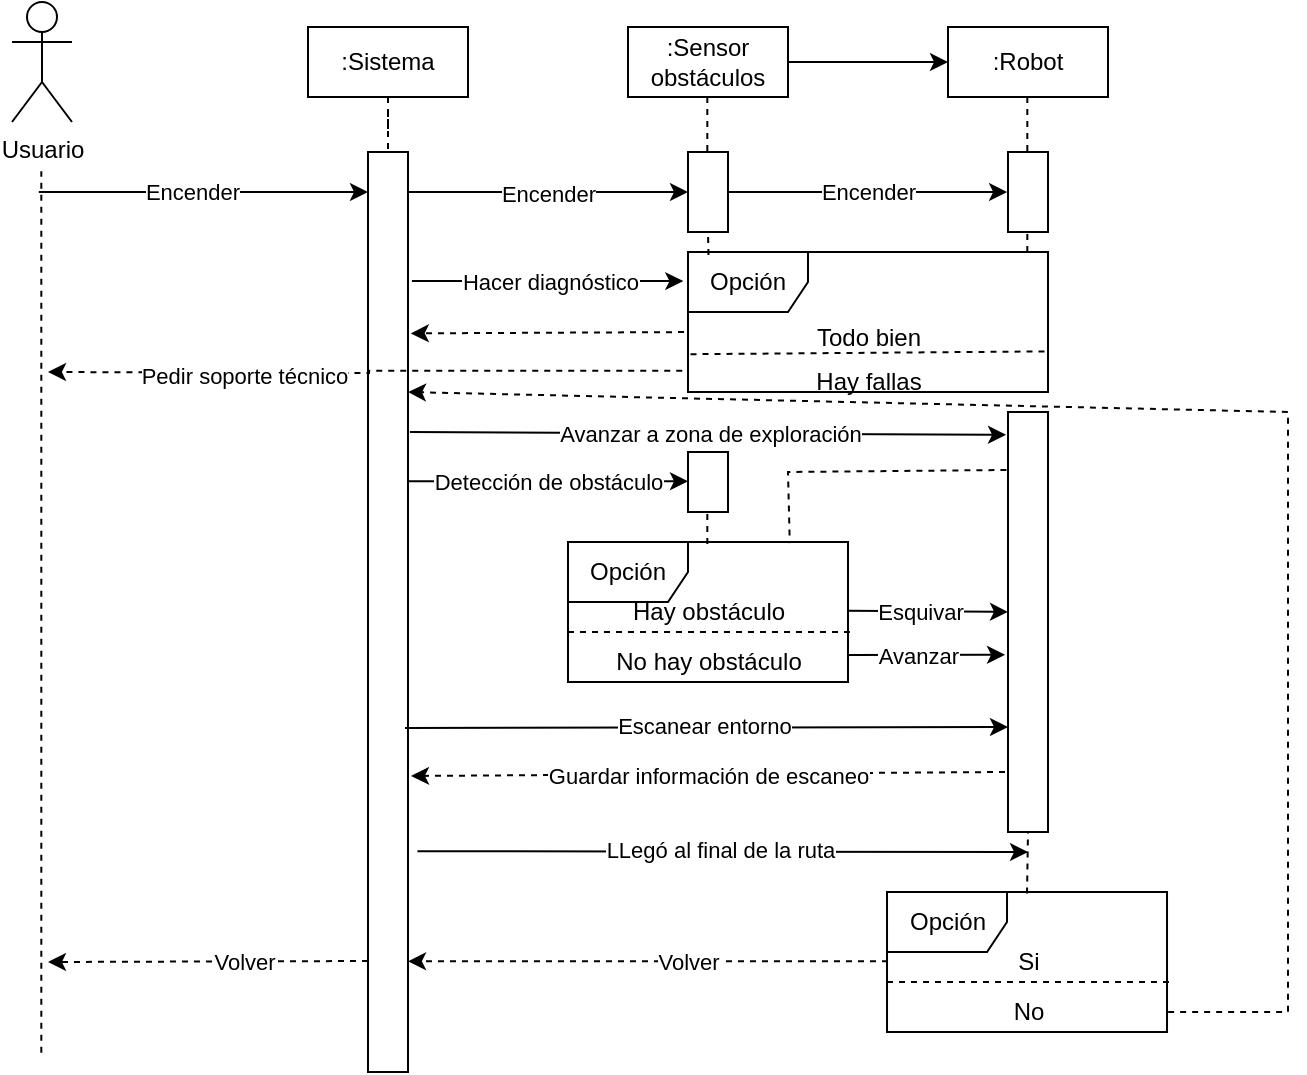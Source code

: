 <mxfile version="22.1.7" type="github">
  <diagram name="Página-1" id="Caj8OM1i9z9v3W6LQoLk">
    <mxGraphModel dx="880" dy="438" grid="1" gridSize="10" guides="1" tooltips="1" connect="1" arrows="1" fold="1" page="1" pageScale="1" pageWidth="827" pageHeight="1169" math="0" shadow="0">
      <root>
        <mxCell id="0" />
        <mxCell id="1" parent="0" />
        <mxCell id="Ti8KJf2Oc6nyAPPUHAU4-31" value="" style="endArrow=classic;html=1;rounded=0;exitX=-0.011;exitY=0.572;exitDx=0;exitDy=0;exitPerimeter=0;entryX=1.098;entryY=0.17;entryDx=0;entryDy=0;entryPerimeter=0;dashed=1;" edge="1" parent="1" source="Ti8KJf2Oc6nyAPPUHAU4-64">
          <mxGeometry width="50" height="50" relative="1" as="geometry">
            <mxPoint x="360.0" y="780.69" as="sourcePoint" />
            <mxPoint x="241.4" y="780.69" as="targetPoint" />
          </mxGeometry>
        </mxCell>
        <mxCell id="Ti8KJf2Oc6nyAPPUHAU4-2" value="Usuario" style="shape=umlActor;verticalLabelPosition=bottom;verticalAlign=top;html=1;outlineConnect=0;" vertex="1" parent="1">
          <mxGeometry x="42" y="615" width="30" height="60" as="geometry" />
        </mxCell>
        <mxCell id="Ti8KJf2Oc6nyAPPUHAU4-8" value="" style="endArrow=none;html=1;rounded=0;dashed=1;" edge="1" parent="1">
          <mxGeometry width="50" height="50" relative="1" as="geometry">
            <mxPoint x="56.66" y="1140.413" as="sourcePoint" />
            <mxPoint x="56.66" y="699.58" as="targetPoint" />
          </mxGeometry>
        </mxCell>
        <mxCell id="Ti8KJf2Oc6nyAPPUHAU4-11" value="" style="edgeStyle=orthogonalEdgeStyle;rounded=0;orthogonalLoop=1;jettySize=auto;html=1;endArrow=none;endFill=0;dashed=1;" edge="1" parent="1" source="Ti8KJf2Oc6nyAPPUHAU4-9" target="Ti8KJf2Oc6nyAPPUHAU4-10">
          <mxGeometry relative="1" as="geometry" />
        </mxCell>
        <mxCell id="Ti8KJf2Oc6nyAPPUHAU4-9" value=":Sistema" style="rounded=0;whiteSpace=wrap;html=1;" vertex="1" parent="1">
          <mxGeometry x="190" y="627.5" width="80" height="35" as="geometry" />
        </mxCell>
        <mxCell id="Ti8KJf2Oc6nyAPPUHAU4-10" value="" style="whiteSpace=wrap;html=1;rounded=0;" vertex="1" parent="1">
          <mxGeometry x="220" y="690" width="20" height="460" as="geometry" />
        </mxCell>
        <mxCell id="Ti8KJf2Oc6nyAPPUHAU4-12" value="" style="endArrow=classic;html=1;rounded=0;entryX=0.029;entryY=0.061;entryDx=0;entryDy=0;entryPerimeter=0;" edge="1" parent="1">
          <mxGeometry width="50" height="50" relative="1" as="geometry">
            <mxPoint x="55.42" y="710" as="sourcePoint" />
            <mxPoint x="220.0" y="710" as="targetPoint" />
          </mxGeometry>
        </mxCell>
        <mxCell id="Ti8KJf2Oc6nyAPPUHAU4-21" value="Encender" style="edgeLabel;html=1;align=center;verticalAlign=middle;resizable=0;points=[];" vertex="1" connectable="0" parent="Ti8KJf2Oc6nyAPPUHAU4-12">
          <mxGeometry x="-0.073" relative="1" as="geometry">
            <mxPoint as="offset" />
          </mxGeometry>
        </mxCell>
        <mxCell id="Ti8KJf2Oc6nyAPPUHAU4-16" value="" style="edgeStyle=orthogonalEdgeStyle;rounded=0;orthogonalLoop=1;jettySize=auto;html=1;" edge="1" parent="1" source="Ti8KJf2Oc6nyAPPUHAU4-13" target="Ti8KJf2Oc6nyAPPUHAU4-15">
          <mxGeometry relative="1" as="geometry" />
        </mxCell>
        <mxCell id="Ti8KJf2Oc6nyAPPUHAU4-13" value=":Sensor obstáculos" style="rounded=0;whiteSpace=wrap;html=1;" vertex="1" parent="1">
          <mxGeometry x="350" y="627.5" width="80" height="35" as="geometry" />
        </mxCell>
        <mxCell id="Ti8KJf2Oc6nyAPPUHAU4-15" value=":Robot" style="rounded=0;whiteSpace=wrap;html=1;" vertex="1" parent="1">
          <mxGeometry x="510" y="627.5" width="80" height="35" as="geometry" />
        </mxCell>
        <mxCell id="Ti8KJf2Oc6nyAPPUHAU4-18" value="" style="edgeStyle=orthogonalEdgeStyle;rounded=0;orthogonalLoop=1;jettySize=auto;html=1;endArrow=none;endFill=0;dashed=1;" edge="1" parent="1">
          <mxGeometry relative="1" as="geometry">
            <mxPoint x="549.66" y="662.5" as="sourcePoint" />
            <mxPoint x="549.66" y="690.5" as="targetPoint" />
          </mxGeometry>
        </mxCell>
        <mxCell id="Ti8KJf2Oc6nyAPPUHAU4-19" value="" style="edgeStyle=orthogonalEdgeStyle;rounded=0;orthogonalLoop=1;jettySize=auto;html=1;endArrow=none;endFill=0;dashed=1;" edge="1" parent="1">
          <mxGeometry relative="1" as="geometry">
            <mxPoint x="389.66" y="662.5" as="sourcePoint" />
            <mxPoint x="389.66" y="690.5" as="targetPoint" />
          </mxGeometry>
        </mxCell>
        <mxCell id="Ti8KJf2Oc6nyAPPUHAU4-22" value="" style="whiteSpace=wrap;html=1;rounded=0;" vertex="1" parent="1">
          <mxGeometry x="540" y="820" width="20" height="210" as="geometry" />
        </mxCell>
        <mxCell id="Ti8KJf2Oc6nyAPPUHAU4-23" value="" style="whiteSpace=wrap;html=1;rounded=0;" vertex="1" parent="1">
          <mxGeometry x="380" y="690" width="20" height="40" as="geometry" />
        </mxCell>
        <mxCell id="Ti8KJf2Oc6nyAPPUHAU4-25" value="" style="endArrow=classic;html=1;rounded=0;entryX=0;entryY=0.5;entryDx=0;entryDy=0;exitX=-0.109;exitY=0.432;exitDx=0;exitDy=0;exitPerimeter=0;" edge="1" parent="1" target="Ti8KJf2Oc6nyAPPUHAU4-23">
          <mxGeometry width="50" height="50" relative="1" as="geometry">
            <mxPoint x="240" y="710" as="sourcePoint" />
            <mxPoint x="271.96" y="750.69" as="targetPoint" />
          </mxGeometry>
        </mxCell>
        <mxCell id="Ti8KJf2Oc6nyAPPUHAU4-26" value="" style="endArrow=classic;html=1;rounded=0;exitX=0.995;exitY=0.329;exitDx=0;exitDy=0;exitPerimeter=0;" edge="1" parent="1">
          <mxGeometry width="50" height="50" relative="1" as="geometry">
            <mxPoint x="400.45" y="710" as="sourcePoint" />
            <mxPoint x="539.55" y="710.0" as="targetPoint" />
          </mxGeometry>
        </mxCell>
        <mxCell id="Ti8KJf2Oc6nyAPPUHAU4-27" value="Encender" style="edgeLabel;html=1;align=center;verticalAlign=middle;resizable=0;points=[];" vertex="1" connectable="0" parent="1">
          <mxGeometry x="310" y="670" as="geometry">
            <mxPoint y="41" as="offset" />
          </mxGeometry>
        </mxCell>
        <mxCell id="Ti8KJf2Oc6nyAPPUHAU4-28" value="Encender" style="edgeLabel;html=1;align=center;verticalAlign=middle;resizable=0;points=[];" vertex="1" connectable="0" parent="1">
          <mxGeometry x="470" y="710" as="geometry" />
        </mxCell>
        <mxCell id="Ti8KJf2Oc6nyAPPUHAU4-29" value="" style="endArrow=classic;html=1;rounded=0;exitX=1.098;exitY=0.149;exitDx=0;exitDy=0;exitPerimeter=0;entryX=-0.013;entryY=0.208;entryDx=0;entryDy=0;entryPerimeter=0;" edge="1" parent="1" target="Ti8KJf2Oc6nyAPPUHAU4-64">
          <mxGeometry width="50" height="50" relative="1" as="geometry">
            <mxPoint x="241.96" y="754.56" as="sourcePoint" />
            <mxPoint x="540" y="753.18" as="targetPoint" />
          </mxGeometry>
        </mxCell>
        <mxCell id="Ti8KJf2Oc6nyAPPUHAU4-30" value="Hacer diagnóstico" style="edgeLabel;html=1;align=center;verticalAlign=middle;resizable=0;points=[];" vertex="1" connectable="0" parent="Ti8KJf2Oc6nyAPPUHAU4-29">
          <mxGeometry x="-0.051" relative="1" as="geometry">
            <mxPoint x="4" as="offset" />
          </mxGeometry>
        </mxCell>
        <mxCell id="Ti8KJf2Oc6nyAPPUHAU4-38" style="edgeStyle=orthogonalEdgeStyle;rounded=0;orthogonalLoop=1;jettySize=auto;html=1;exitX=-0.016;exitY=0.848;exitDx=0;exitDy=0;exitPerimeter=0;dashed=1;" edge="1" parent="1" source="Ti8KJf2Oc6nyAPPUHAU4-64">
          <mxGeometry relative="1" as="geometry">
            <mxPoint x="361.26" y="799.36" as="sourcePoint" />
            <mxPoint x="60" y="800" as="targetPoint" />
          </mxGeometry>
        </mxCell>
        <mxCell id="Ti8KJf2Oc6nyAPPUHAU4-39" value="Pedir soporte técnico" style="edgeLabel;html=1;align=center;verticalAlign=middle;resizable=0;points=[];" vertex="1" connectable="0" parent="Ti8KJf2Oc6nyAPPUHAU4-38">
          <mxGeometry x="0.385" y="1" relative="1" as="geometry">
            <mxPoint as="offset" />
          </mxGeometry>
        </mxCell>
        <mxCell id="Ti8KJf2Oc6nyAPPUHAU4-40" value="" style="endArrow=classic;html=1;rounded=0;exitX=1.098;exitY=0.149;exitDx=0;exitDy=0;exitPerimeter=0;entryX=0;entryY=0.152;entryDx=0;entryDy=0;entryPerimeter=0;" edge="1" parent="1">
          <mxGeometry width="50" height="50" relative="1" as="geometry">
            <mxPoint x="240.98" y="830" as="sourcePoint" />
            <mxPoint x="539.02" y="831.38" as="targetPoint" />
          </mxGeometry>
        </mxCell>
        <mxCell id="Ti8KJf2Oc6nyAPPUHAU4-41" value="Avanzar a zona de exploración" style="edgeLabel;html=1;align=center;verticalAlign=middle;resizable=0;points=[];" vertex="1" connectable="0" parent="Ti8KJf2Oc6nyAPPUHAU4-40">
          <mxGeometry x="-0.051" relative="1" as="geometry">
            <mxPoint x="8" as="offset" />
          </mxGeometry>
        </mxCell>
        <mxCell id="Ti8KJf2Oc6nyAPPUHAU4-45" value="Opción" style="shape=umlFrame;whiteSpace=wrap;html=1;pointerEvents=0;" vertex="1" parent="1">
          <mxGeometry x="320" y="885" width="140" height="70" as="geometry" />
        </mxCell>
        <mxCell id="Ti8KJf2Oc6nyAPPUHAU4-46" value="" style="endArrow=none;dashed=1;html=1;rounded=0;entryX=1.007;entryY=0.667;entryDx=0;entryDy=0;entryPerimeter=0;" edge="1" parent="1">
          <mxGeometry width="50" height="50" relative="1" as="geometry">
            <mxPoint x="320" y="930" as="sourcePoint" />
            <mxPoint x="460.98" y="930.03" as="targetPoint" />
          </mxGeometry>
        </mxCell>
        <mxCell id="Ti8KJf2Oc6nyAPPUHAU4-47" value="" style="endArrow=classic;html=1;rounded=0;entryX=0;entryY=0.476;entryDx=0;entryDy=0;entryPerimeter=0;" edge="1" parent="1" target="Ti8KJf2Oc6nyAPPUHAU4-22">
          <mxGeometry width="50" height="50" relative="1" as="geometry">
            <mxPoint x="460" y="919.33" as="sourcePoint" />
            <mxPoint x="290" y="869.33" as="targetPoint" />
          </mxGeometry>
        </mxCell>
        <mxCell id="Ti8KJf2Oc6nyAPPUHAU4-53" value="Esquivar" style="edgeLabel;html=1;align=center;verticalAlign=middle;resizable=0;points=[];" vertex="1" connectable="0" parent="Ti8KJf2Oc6nyAPPUHAU4-47">
          <mxGeometry x="-0.106" relative="1" as="geometry">
            <mxPoint as="offset" />
          </mxGeometry>
        </mxCell>
        <mxCell id="Ti8KJf2Oc6nyAPPUHAU4-49" value="Hay obstáculo" style="text;html=1;align=center;verticalAlign=middle;resizable=0;points=[];autosize=1;strokeColor=none;fillColor=none;" vertex="1" parent="1">
          <mxGeometry x="340" y="905" width="100" height="30" as="geometry" />
        </mxCell>
        <mxCell id="Ti8KJf2Oc6nyAPPUHAU4-52" value="No hay obstáculo" style="text;html=1;align=center;verticalAlign=middle;resizable=0;points=[];autosize=1;strokeColor=none;fillColor=none;" vertex="1" parent="1">
          <mxGeometry x="330" y="930" width="120" height="30" as="geometry" />
        </mxCell>
        <mxCell id="Ti8KJf2Oc6nyAPPUHAU4-56" value="" style="endArrow=classic;html=1;rounded=0;entryX=-0.074;entryY=0.578;entryDx=0;entryDy=0;entryPerimeter=0;" edge="1" parent="1" target="Ti8KJf2Oc6nyAPPUHAU4-22">
          <mxGeometry width="50" height="50" relative="1" as="geometry">
            <mxPoint x="460" y="941.49" as="sourcePoint" />
            <mxPoint x="540" y="940.8" as="targetPoint" />
          </mxGeometry>
        </mxCell>
        <mxCell id="Ti8KJf2Oc6nyAPPUHAU4-57" value="Avanzar" style="edgeLabel;html=1;align=center;verticalAlign=middle;resizable=0;points=[];" vertex="1" connectable="0" parent="Ti8KJf2Oc6nyAPPUHAU4-56">
          <mxGeometry x="-0.106" relative="1" as="geometry">
            <mxPoint as="offset" />
          </mxGeometry>
        </mxCell>
        <mxCell id="Ti8KJf2Oc6nyAPPUHAU4-59" value="" style="whiteSpace=wrap;html=1;rounded=0;" vertex="1" parent="1">
          <mxGeometry x="380" y="840" width="20" height="30" as="geometry" />
        </mxCell>
        <mxCell id="Ti8KJf2Oc6nyAPPUHAU4-60" value="" style="endArrow=classic;html=1;rounded=0;entryX=0;entryY=0.5;entryDx=0;entryDy=0;exitX=-0.109;exitY=0.432;exitDx=0;exitDy=0;exitPerimeter=0;" edge="1" parent="1">
          <mxGeometry width="50" height="50" relative="1" as="geometry">
            <mxPoint x="240" y="854.66" as="sourcePoint" />
            <mxPoint x="380" y="854.66" as="targetPoint" />
          </mxGeometry>
        </mxCell>
        <mxCell id="Ti8KJf2Oc6nyAPPUHAU4-61" value="Detección de obstáculo" style="edgeLabel;html=1;align=center;verticalAlign=middle;resizable=0;points=[];" vertex="1" connectable="0" parent="Ti8KJf2Oc6nyAPPUHAU4-60">
          <mxGeometry x="-0.046" y="1" relative="1" as="geometry">
            <mxPoint x="3" y="1" as="offset" />
          </mxGeometry>
        </mxCell>
        <mxCell id="Ti8KJf2Oc6nyAPPUHAU4-63" value="" style="whiteSpace=wrap;html=1;rounded=0;" vertex="1" parent="1">
          <mxGeometry x="540" y="690" width="20" height="40" as="geometry" />
        </mxCell>
        <mxCell id="Ti8KJf2Oc6nyAPPUHAU4-64" value="Opción" style="shape=umlFrame;whiteSpace=wrap;html=1;pointerEvents=0;" vertex="1" parent="1">
          <mxGeometry x="380" y="740" width="180" height="70" as="geometry" />
        </mxCell>
        <mxCell id="Ti8KJf2Oc6nyAPPUHAU4-65" value="" style="endArrow=none;dashed=1;html=1;rounded=0;entryX=0.996;entryY=0.71;entryDx=0;entryDy=0;entryPerimeter=0;exitX=0.007;exitY=0.73;exitDx=0;exitDy=0;exitPerimeter=0;" edge="1" parent="1" source="Ti8KJf2Oc6nyAPPUHAU4-64" target="Ti8KJf2Oc6nyAPPUHAU4-64">
          <mxGeometry width="50" height="50" relative="1" as="geometry">
            <mxPoint x="410" y="790" as="sourcePoint" />
            <mxPoint x="550.98" y="790.03" as="targetPoint" />
          </mxGeometry>
        </mxCell>
        <mxCell id="Ti8KJf2Oc6nyAPPUHAU4-66" value="Todo bien" style="text;html=1;align=center;verticalAlign=middle;resizable=0;points=[];autosize=1;strokeColor=none;fillColor=none;" vertex="1" parent="1">
          <mxGeometry x="430" y="768" width="80" height="30" as="geometry" />
        </mxCell>
        <mxCell id="Ti8KJf2Oc6nyAPPUHAU4-67" value="Hay fallas" style="text;html=1;align=center;verticalAlign=middle;resizable=0;points=[];autosize=1;strokeColor=none;fillColor=none;" vertex="1" parent="1">
          <mxGeometry x="430" y="790" width="80" height="30" as="geometry" />
        </mxCell>
        <mxCell id="Ti8KJf2Oc6nyAPPUHAU4-68" value="" style="endArrow=none;dashed=1;html=1;rounded=0;entryX=0.5;entryY=1;entryDx=0;entryDy=0;exitX=0.057;exitY=0.021;exitDx=0;exitDy=0;exitPerimeter=0;" edge="1" parent="1" source="Ti8KJf2Oc6nyAPPUHAU4-64" target="Ti8KJf2Oc6nyAPPUHAU4-23">
          <mxGeometry width="50" height="50" relative="1" as="geometry">
            <mxPoint x="300" y="810" as="sourcePoint" />
            <mxPoint x="350" y="760" as="targetPoint" />
          </mxGeometry>
        </mxCell>
        <mxCell id="Ti8KJf2Oc6nyAPPUHAU4-69" value="" style="endArrow=none;dashed=1;html=1;rounded=0;entryX=0.5;entryY=1;entryDx=0;entryDy=0;exitX=0.057;exitY=0.021;exitDx=0;exitDy=0;exitPerimeter=0;" edge="1" parent="1">
          <mxGeometry width="50" height="50" relative="1" as="geometry">
            <mxPoint x="549.66" y="740" as="sourcePoint" />
            <mxPoint x="549.66" y="729" as="targetPoint" />
          </mxGeometry>
        </mxCell>
        <mxCell id="Ti8KJf2Oc6nyAPPUHAU4-70" value="" style="endArrow=none;dashed=1;html=1;rounded=0;entryX=0.5;entryY=1;entryDx=0;entryDy=0;exitX=0.057;exitY=0.021;exitDx=0;exitDy=0;exitPerimeter=0;" edge="1" parent="1">
          <mxGeometry width="50" height="50" relative="1" as="geometry">
            <mxPoint x="389.66" y="886" as="sourcePoint" />
            <mxPoint x="389.66" y="870" as="targetPoint" />
          </mxGeometry>
        </mxCell>
        <mxCell id="Ti8KJf2Oc6nyAPPUHAU4-71" value="" style="endArrow=none;dashed=1;html=1;strokeWidth=1;rounded=0;exitX=-0.04;exitY=0.138;exitDx=0;exitDy=0;exitPerimeter=0;entryX=0.792;entryY=0.008;entryDx=0;entryDy=0;entryPerimeter=0;" edge="1" parent="1" source="Ti8KJf2Oc6nyAPPUHAU4-22" target="Ti8KJf2Oc6nyAPPUHAU4-45">
          <mxGeometry width="50" height="50" relative="1" as="geometry">
            <mxPoint x="300" y="950" as="sourcePoint" />
            <mxPoint x="410" y="866" as="targetPoint" />
            <Array as="points">
              <mxPoint x="430" y="850" />
            </Array>
          </mxGeometry>
        </mxCell>
        <mxCell id="Ti8KJf2Oc6nyAPPUHAU4-74" value="" style="endArrow=classic;html=1;rounded=0;exitX=0.926;exitY=0.626;exitDx=0;exitDy=0;exitPerimeter=0;entryX=0;entryY=0.75;entryDx=0;entryDy=0;" edge="1" parent="1" source="Ti8KJf2Oc6nyAPPUHAU4-10" target="Ti8KJf2Oc6nyAPPUHAU4-22">
          <mxGeometry width="50" height="50" relative="1" as="geometry">
            <mxPoint x="481.28" y="939.18" as="sourcePoint" />
            <mxPoint x="431.28" y="989.18" as="targetPoint" />
          </mxGeometry>
        </mxCell>
        <mxCell id="Ti8KJf2Oc6nyAPPUHAU4-75" value="Escanear entorno" style="edgeLabel;html=1;align=center;verticalAlign=middle;resizable=0;points=[];" vertex="1" connectable="0" parent="Ti8KJf2Oc6nyAPPUHAU4-74">
          <mxGeometry x="-0.068" y="-2" relative="1" as="geometry">
            <mxPoint x="9" y="-3" as="offset" />
          </mxGeometry>
        </mxCell>
        <mxCell id="Ti8KJf2Oc6nyAPPUHAU4-78" value="" style="endArrow=classic;html=1;rounded=0;exitX=1.133;exitY=0.646;exitDx=0;exitDy=0;exitPerimeter=0;entryX=0;entryY=0.5;entryDx=0;entryDy=0;dashed=1;" edge="1" parent="1">
          <mxGeometry width="50" height="50" relative="1" as="geometry">
            <mxPoint x="538.5" y="1000" as="sourcePoint" />
            <mxPoint x="241.5" y="1002" as="targetPoint" />
          </mxGeometry>
        </mxCell>
        <mxCell id="Ti8KJf2Oc6nyAPPUHAU4-79" value="Guardar información de escaneo" style="edgeLabel;html=1;align=center;verticalAlign=middle;resizable=0;points=[];" vertex="1" connectable="0" parent="Ti8KJf2Oc6nyAPPUHAU4-78">
          <mxGeometry x="-0.068" y="-2" relative="1" as="geometry">
            <mxPoint x="-10" y="3" as="offset" />
          </mxGeometry>
        </mxCell>
        <mxCell id="Ti8KJf2Oc6nyAPPUHAU4-80" value="Opción" style="shape=umlFrame;whiteSpace=wrap;html=1;pointerEvents=0;" vertex="1" parent="1">
          <mxGeometry x="479.51" y="1060" width="140" height="70" as="geometry" />
        </mxCell>
        <mxCell id="Ti8KJf2Oc6nyAPPUHAU4-81" value="" style="endArrow=none;dashed=1;html=1;rounded=0;entryX=1.007;entryY=0.667;entryDx=0;entryDy=0;entryPerimeter=0;" edge="1" parent="1">
          <mxGeometry width="50" height="50" relative="1" as="geometry">
            <mxPoint x="479.51" y="1105" as="sourcePoint" />
            <mxPoint x="620.49" y="1105.03" as="targetPoint" />
          </mxGeometry>
        </mxCell>
        <mxCell id="Ti8KJf2Oc6nyAPPUHAU4-82" value="Si" style="text;html=1;align=center;verticalAlign=middle;resizable=0;points=[];autosize=1;strokeColor=none;fillColor=none;" vertex="1" parent="1">
          <mxGeometry x="534.51" y="1080" width="30" height="30" as="geometry" />
        </mxCell>
        <mxCell id="Ti8KJf2Oc6nyAPPUHAU4-83" value="No" style="text;html=1;align=center;verticalAlign=middle;resizable=0;points=[];autosize=1;strokeColor=none;fillColor=none;" vertex="1" parent="1">
          <mxGeometry x="529.51" y="1105" width="40" height="30" as="geometry" />
        </mxCell>
        <mxCell id="Ti8KJf2Oc6nyAPPUHAU4-85" value="" style="endArrow=none;dashed=1;html=1;rounded=0;exitX=0.5;exitY=0.011;exitDx=0;exitDy=0;exitPerimeter=0;" edge="1" parent="1" source="Ti8KJf2Oc6nyAPPUHAU4-80">
          <mxGeometry width="50" height="50" relative="1" as="geometry">
            <mxPoint x="549.66" y="1031" as="sourcePoint" />
            <mxPoint x="550" y="1030" as="targetPoint" />
          </mxGeometry>
        </mxCell>
        <mxCell id="Ti8KJf2Oc6nyAPPUHAU4-86" value="" style="endArrow=classic;html=1;rounded=0;exitX=1.236;exitY=0.76;exitDx=0;exitDy=0;exitPerimeter=0;" edge="1" parent="1" source="Ti8KJf2Oc6nyAPPUHAU4-10">
          <mxGeometry width="50" height="50" relative="1" as="geometry">
            <mxPoint x="240" y="1021" as="sourcePoint" />
            <mxPoint x="550" y="1040" as="targetPoint" />
          </mxGeometry>
        </mxCell>
        <mxCell id="Ti8KJf2Oc6nyAPPUHAU4-87" value="LLegó al final de la ruta" style="edgeLabel;html=1;align=center;verticalAlign=middle;resizable=0;points=[];" vertex="1" connectable="0" parent="Ti8KJf2Oc6nyAPPUHAU4-86">
          <mxGeometry x="-0.068" y="-2" relative="1" as="geometry">
            <mxPoint x="9" y="-3" as="offset" />
          </mxGeometry>
        </mxCell>
        <mxCell id="Ti8KJf2Oc6nyAPPUHAU4-88" value="" style="endArrow=classic;html=1;rounded=0;exitX=1.236;exitY=0.76;exitDx=0;exitDy=0;exitPerimeter=0;dashed=1;" edge="1" parent="1">
          <mxGeometry width="50" height="50" relative="1" as="geometry">
            <mxPoint x="480" y="1094.66" as="sourcePoint" />
            <mxPoint x="240" y="1094.66" as="targetPoint" />
          </mxGeometry>
        </mxCell>
        <mxCell id="Ti8KJf2Oc6nyAPPUHAU4-89" value="Volver" style="edgeLabel;html=1;align=center;verticalAlign=middle;resizable=0;points=[];" vertex="1" connectable="0" parent="Ti8KJf2Oc6nyAPPUHAU4-88">
          <mxGeometry x="-0.068" y="-2" relative="1" as="geometry">
            <mxPoint x="12" y="2" as="offset" />
          </mxGeometry>
        </mxCell>
        <mxCell id="Ti8KJf2Oc6nyAPPUHAU4-91" value="" style="endArrow=classic;html=1;rounded=0;exitX=1.236;exitY=0.76;exitDx=0;exitDy=0;exitPerimeter=0;dashed=1;" edge="1" parent="1">
          <mxGeometry width="50" height="50" relative="1" as="geometry">
            <mxPoint x="220" y="1094.5" as="sourcePoint" />
            <mxPoint x="60" y="1095" as="targetPoint" />
          </mxGeometry>
        </mxCell>
        <mxCell id="Ti8KJf2Oc6nyAPPUHAU4-92" value="Volver" style="edgeLabel;html=1;align=center;verticalAlign=middle;resizable=0;points=[];" vertex="1" connectable="0" parent="Ti8KJf2Oc6nyAPPUHAU4-91">
          <mxGeometry x="-0.068" y="-2" relative="1" as="geometry">
            <mxPoint x="12" y="2" as="offset" />
          </mxGeometry>
        </mxCell>
        <mxCell id="Ti8KJf2Oc6nyAPPUHAU4-93" value="" style="endArrow=classic;html=1;rounded=0;entryX=1.004;entryY=0.857;entryDx=0;entryDy=0;entryPerimeter=0;dashed=1;exitX=1.004;exitY=0.857;exitDx=0;exitDy=0;exitPerimeter=0;" edge="1" parent="1" source="Ti8KJf2Oc6nyAPPUHAU4-80">
          <mxGeometry width="50" height="50" relative="1" as="geometry">
            <mxPoint x="390" y="940" as="sourcePoint" />
            <mxPoint x="240" y="810" as="targetPoint" />
            <Array as="points">
              <mxPoint x="680" y="1120" />
              <mxPoint x="680" y="820" />
              <mxPoint x="240" y="810" />
            </Array>
          </mxGeometry>
        </mxCell>
      </root>
    </mxGraphModel>
  </diagram>
</mxfile>
